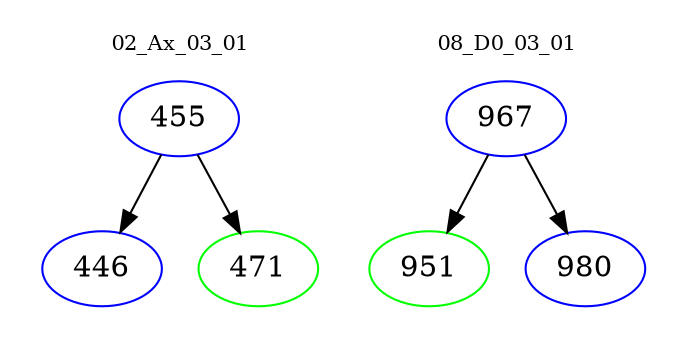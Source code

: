 digraph{
subgraph cluster_0 {
color = white
label = "02_Ax_03_01";
fontsize=10;
T0_455 [label="455", color="blue"]
T0_455 -> T0_446 [color="black"]
T0_446 [label="446", color="blue"]
T0_455 -> T0_471 [color="black"]
T0_471 [label="471", color="green"]
}
subgraph cluster_1 {
color = white
label = "08_D0_03_01";
fontsize=10;
T1_967 [label="967", color="blue"]
T1_967 -> T1_951 [color="black"]
T1_951 [label="951", color="green"]
T1_967 -> T1_980 [color="black"]
T1_980 [label="980", color="blue"]
}
}
